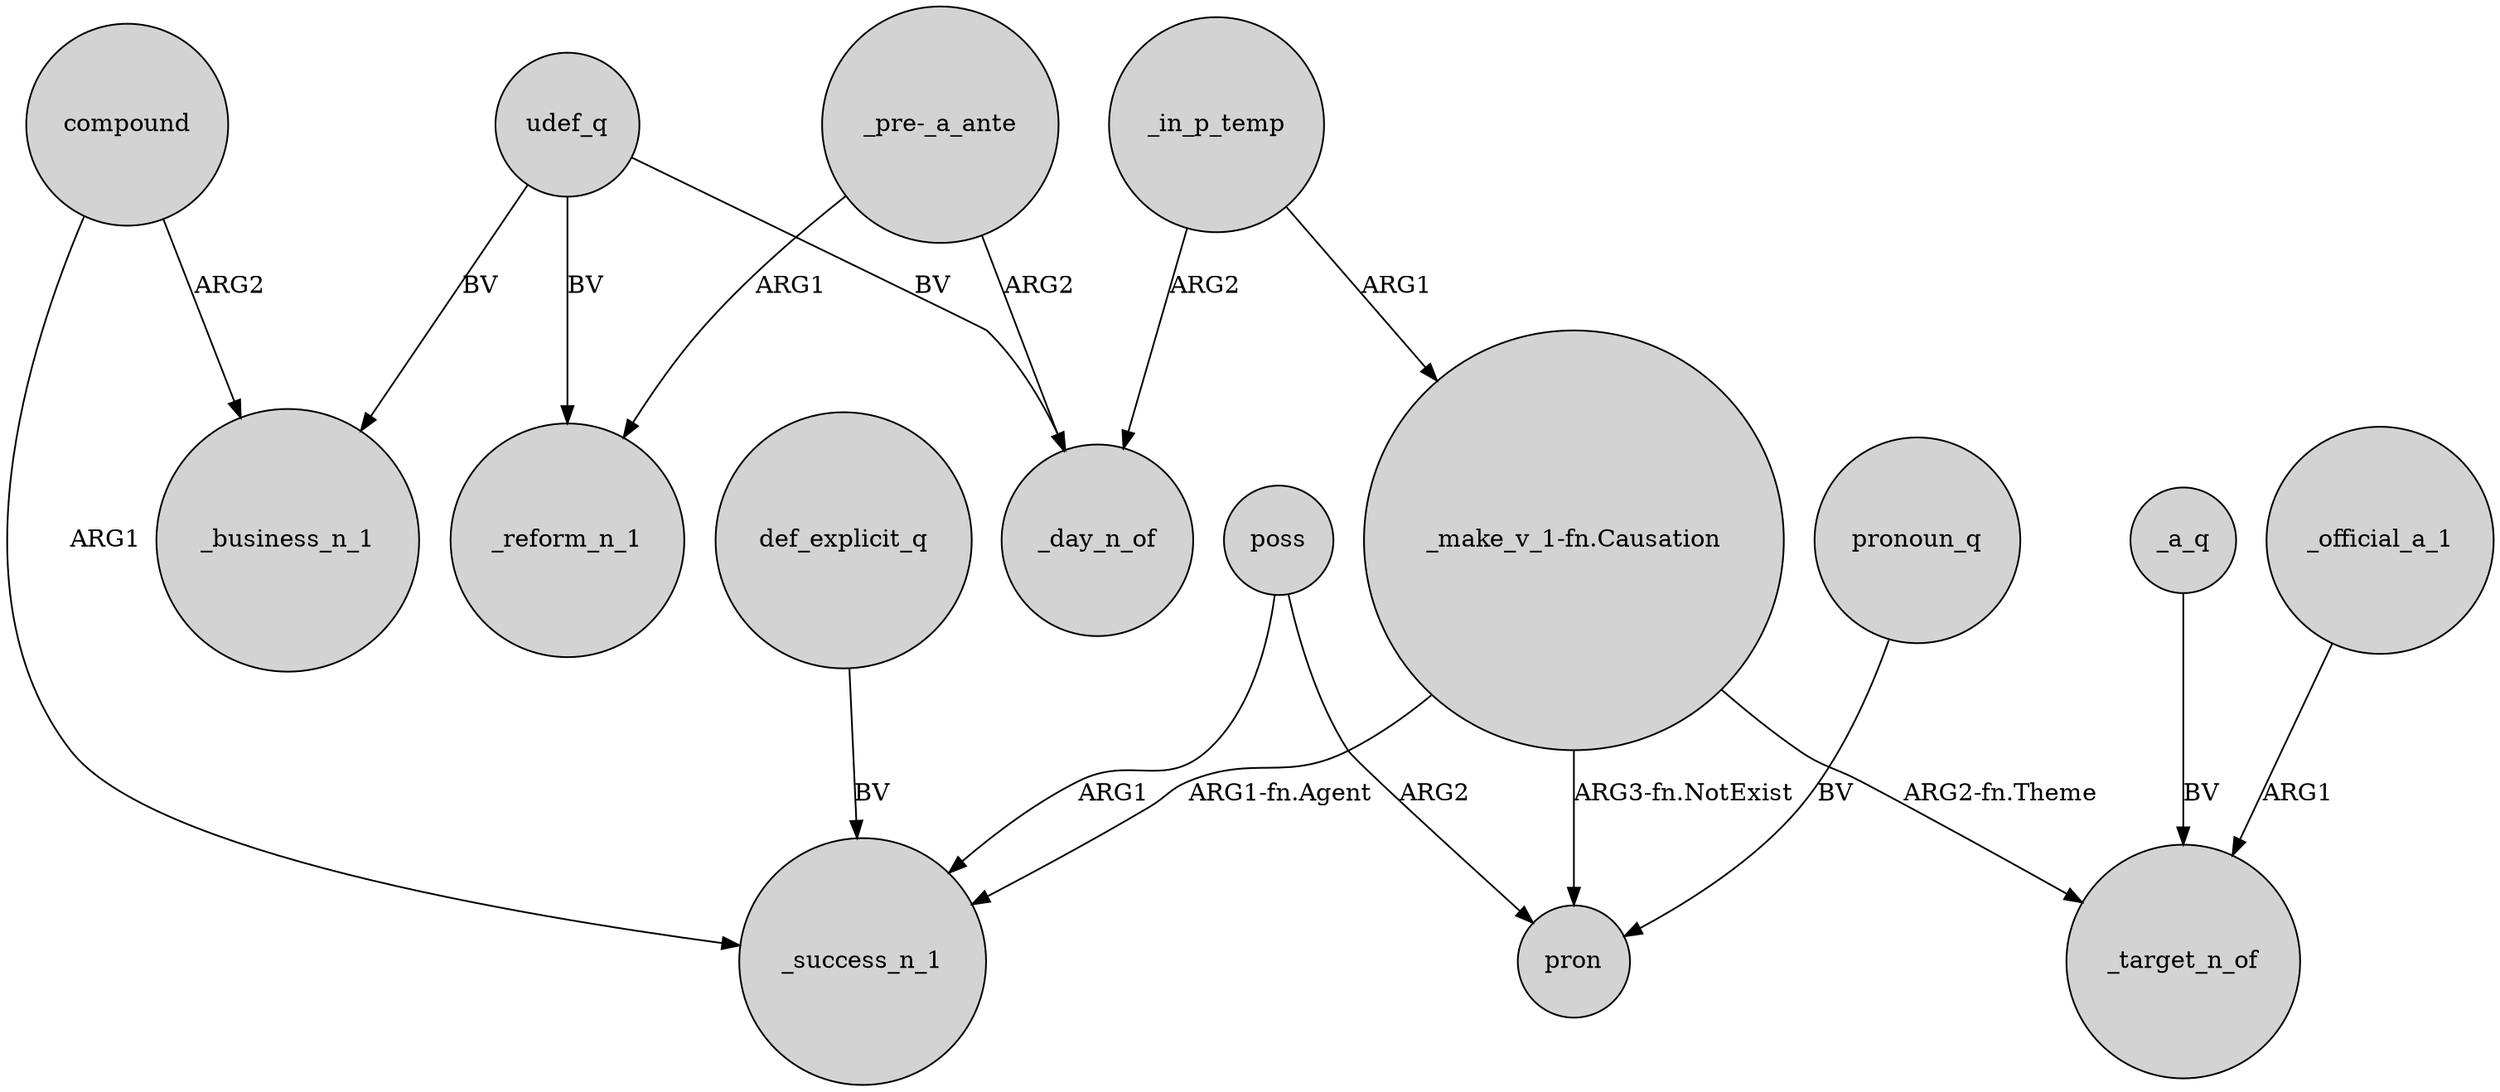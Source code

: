 digraph {
	node [shape=circle style=filled]
	_in_p_temp -> _day_n_of [label=ARG2]
	udef_q -> _business_n_1 [label=BV]
	"_make_v_1-fn.Causation" -> _success_n_1 [label="ARG1-fn.Agent"]
	udef_q -> _day_n_of [label=BV]
	"_make_v_1-fn.Causation" -> pron [label="ARG3-fn.NotExist"]
	_a_q -> _target_n_of [label=BV]
	_in_p_temp -> "_make_v_1-fn.Causation" [label=ARG1]
	poss -> _success_n_1 [label=ARG1]
	poss -> pron [label=ARG2]
	def_explicit_q -> _success_n_1 [label=BV]
	_official_a_1 -> _target_n_of [label=ARG1]
	"_pre-_a_ante" -> _reform_n_1 [label=ARG1]
	"_make_v_1-fn.Causation" -> _target_n_of [label="ARG2-fn.Theme"]
	"_pre-_a_ante" -> _day_n_of [label=ARG2]
	compound -> _business_n_1 [label=ARG2]
	udef_q -> _reform_n_1 [label=BV]
	compound -> _success_n_1 [label=ARG1]
	pronoun_q -> pron [label=BV]
}

